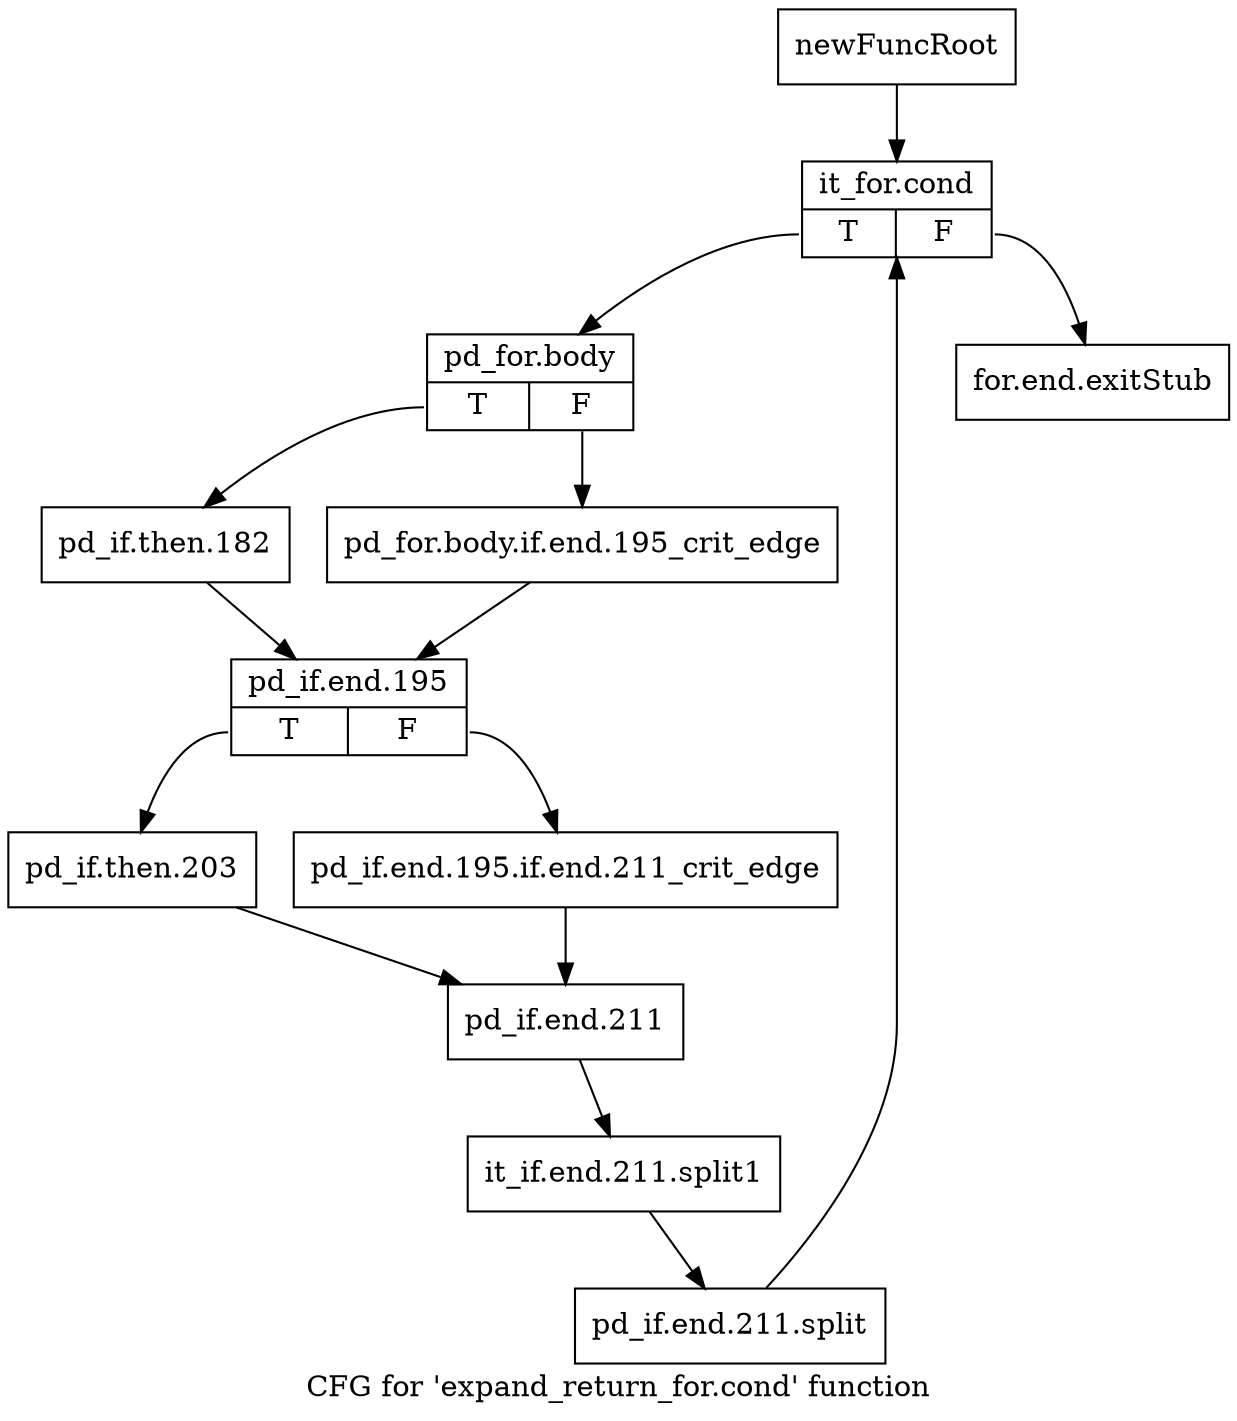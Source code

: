 digraph "CFG for 'expand_return_for.cond' function" {
	label="CFG for 'expand_return_for.cond' function";

	Node0xc3b5c00 [shape=record,label="{newFuncRoot}"];
	Node0xc3b5c00 -> Node0xc3b5ca0;
	Node0xc3b5c50 [shape=record,label="{for.end.exitStub}"];
	Node0xc3b5ca0 [shape=record,label="{it_for.cond|{<s0>T|<s1>F}}"];
	Node0xc3b5ca0:s0 -> Node0xc3b5cf0;
	Node0xc3b5ca0:s1 -> Node0xc3b5c50;
	Node0xc3b5cf0 [shape=record,label="{pd_for.body|{<s0>T|<s1>F}}"];
	Node0xc3b5cf0:s0 -> Node0xc3b5d90;
	Node0xc3b5cf0:s1 -> Node0xc3b5d40;
	Node0xc3b5d40 [shape=record,label="{pd_for.body.if.end.195_crit_edge}"];
	Node0xc3b5d40 -> Node0xc3b5de0;
	Node0xc3b5d90 [shape=record,label="{pd_if.then.182}"];
	Node0xc3b5d90 -> Node0xc3b5de0;
	Node0xc3b5de0 [shape=record,label="{pd_if.end.195|{<s0>T|<s1>F}}"];
	Node0xc3b5de0:s0 -> Node0xc3b5e80;
	Node0xc3b5de0:s1 -> Node0xc3b5e30;
	Node0xc3b5e30 [shape=record,label="{pd_if.end.195.if.end.211_crit_edge}"];
	Node0xc3b5e30 -> Node0xc3b5ed0;
	Node0xc3b5e80 [shape=record,label="{pd_if.then.203}"];
	Node0xc3b5e80 -> Node0xc3b5ed0;
	Node0xc3b5ed0 [shape=record,label="{pd_if.end.211}"];
	Node0xc3b5ed0 -> Node0xfd4ae70;
	Node0xfd4ae70 [shape=record,label="{it_if.end.211.split1}"];
	Node0xfd4ae70 -> Node0xfad4ad0;
	Node0xfad4ad0 [shape=record,label="{pd_if.end.211.split}"];
	Node0xfad4ad0 -> Node0xc3b5ca0;
}
